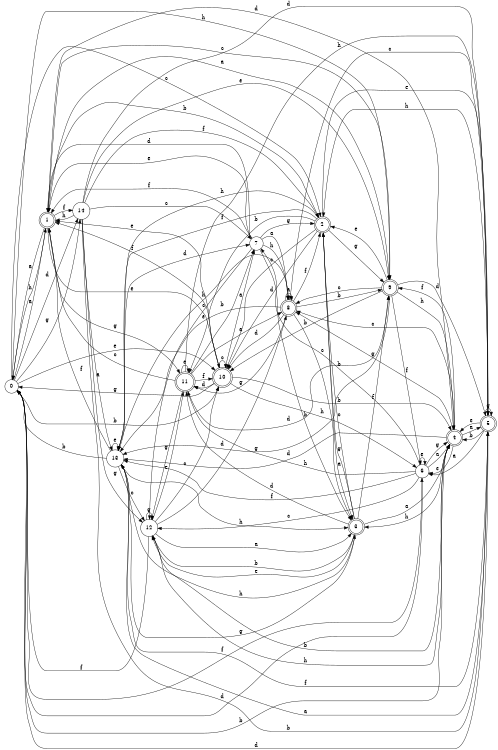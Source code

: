 digraph n12_9 {
__start0 [label="" shape="none"];

rankdir=LR;
size="8,5";

s0 [style="filled", color="black", fillcolor="white" shape="circle", label="0"];
s1 [style="rounded,filled", color="black", fillcolor="white" shape="doublecircle", label="1"];
s2 [style="rounded,filled", color="black", fillcolor="white" shape="doublecircle", label="2"];
s3 [style="rounded,filled", color="black", fillcolor="white" shape="doublecircle", label="3"];
s4 [style="rounded,filled", color="black", fillcolor="white" shape="doublecircle", label="4"];
s5 [style="rounded,filled", color="black", fillcolor="white" shape="doublecircle", label="5"];
s6 [style="filled", color="black", fillcolor="white" shape="circle", label="6"];
s7 [style="filled", color="black", fillcolor="white" shape="circle", label="7"];
s8 [style="rounded,filled", color="black", fillcolor="white" shape="doublecircle", label="8"];
s9 [style="rounded,filled", color="black", fillcolor="white" shape="doublecircle", label="9"];
s10 [style="rounded,filled", color="black", fillcolor="white" shape="doublecircle", label="10"];
s11 [style="rounded,filled", color="black", fillcolor="white" shape="doublecircle", label="11"];
s12 [style="filled", color="black", fillcolor="white" shape="circle", label="12"];
s13 [style="filled", color="black", fillcolor="white" shape="circle", label="13"];
s14 [style="filled", color="black", fillcolor="white" shape="circle", label="14"];
s0 -> s1 [label="a"];
s0 -> s10 [label="b"];
s0 -> s2 [label="c"];
s0 -> s14 [label="d"];
s0 -> s10 [label="e"];
s0 -> s6 [label="f"];
s0 -> s14 [label="g"];
s0 -> s9 [label="h"];
s1 -> s0 [label="a"];
s1 -> s2 [label="b"];
s1 -> s9 [label="c"];
s1 -> s4 [label="d"];
s1 -> s10 [label="e"];
s1 -> s14 [label="f"];
s1 -> s11 [label="g"];
s1 -> s0 [label="h"];
s2 -> s3 [label="a"];
s2 -> s11 [label="b"];
s2 -> s10 [label="c"];
s2 -> s10 [label="d"];
s2 -> s5 [label="e"];
s2 -> s13 [label="f"];
s2 -> s9 [label="g"];
s2 -> s13 [label="h"];
s3 -> s4 [label="a"];
s3 -> s12 [label="b"];
s3 -> s2 [label="c"];
s3 -> s11 [label="d"];
s3 -> s12 [label="e"];
s3 -> s9 [label="f"];
s3 -> s2 [label="g"];
s3 -> s13 [label="h"];
s4 -> s5 [label="a"];
s4 -> s0 [label="b"];
s4 -> s8 [label="c"];
s4 -> s13 [label="d"];
s4 -> s6 [label="e"];
s4 -> s9 [label="f"];
s4 -> s8 [label="g"];
s4 -> s3 [label="h"];
s5 -> s6 [label="a"];
s5 -> s4 [label="b"];
s5 -> s8 [label="c"];
s5 -> s0 [label="d"];
s5 -> s4 [label="e"];
s5 -> s13 [label="f"];
s5 -> s5 [label="g"];
s5 -> s2 [label="h"];
s6 -> s4 [label="a"];
s6 -> s7 [label="b"];
s6 -> s12 [label="c"];
s6 -> s0 [label="d"];
s6 -> s6 [label="e"];
s6 -> s13 [label="f"];
s6 -> s4 [label="g"];
s6 -> s11 [label="h"];
s7 -> s8 [label="a"];
s7 -> s3 [label="b"];
s7 -> s12 [label="c"];
s7 -> s1 [label="d"];
s7 -> s1 [label="e"];
s7 -> s1 [label="f"];
s7 -> s2 [label="g"];
s7 -> s8 [label="h"];
s8 -> s8 [label="a"];
s8 -> s9 [label="b"];
s8 -> s3 [label="c"];
s8 -> s10 [label="d"];
s8 -> s13 [label="e"];
s8 -> s2 [label="f"];
s8 -> s11 [label="g"];
s8 -> s13 [label="h"];
s9 -> s1 [label="a"];
s9 -> s10 [label="b"];
s9 -> s8 [label="c"];
s9 -> s5 [label="d"];
s9 -> s2 [label="e"];
s9 -> s6 [label="f"];
s9 -> s13 [label="g"];
s9 -> s4 [label="h"];
s10 -> s7 [label="a"];
s10 -> s4 [label="b"];
s10 -> s10 [label="c"];
s10 -> s11 [label="d"];
s10 -> s1 [label="e"];
s10 -> s1 [label="f"];
s10 -> s0 [label="g"];
s10 -> s6 [label="h"];
s11 -> s8 [label="a"];
s11 -> s7 [label="b"];
s11 -> s1 [label="c"];
s11 -> s9 [label="d"];
s11 -> s11 [label="e"];
s11 -> s10 [label="f"];
s11 -> s12 [label="g"];
s11 -> s5 [label="h"];
s12 -> s3 [label="a"];
s12 -> s4 [label="b"];
s12 -> s10 [label="c"];
s12 -> s8 [label="d"];
s12 -> s11 [label="e"];
s12 -> s0 [label="f"];
s12 -> s12 [label="g"];
s12 -> s4 [label="h"];
s13 -> s5 [label="a"];
s13 -> s0 [label="b"];
s13 -> s12 [label="c"];
s13 -> s7 [label="d"];
s13 -> s13 [label="e"];
s13 -> s1 [label="f"];
s13 -> s3 [label="g"];
s13 -> s3 [label="h"];
s14 -> s13 [label="a"];
s14 -> s5 [label="b"];
s14 -> s7 [label="c"];
s14 -> s5 [label="d"];
s14 -> s9 [label="e"];
s14 -> s2 [label="f"];
s14 -> s12 [label="g"];
s14 -> s1 [label="h"];

}